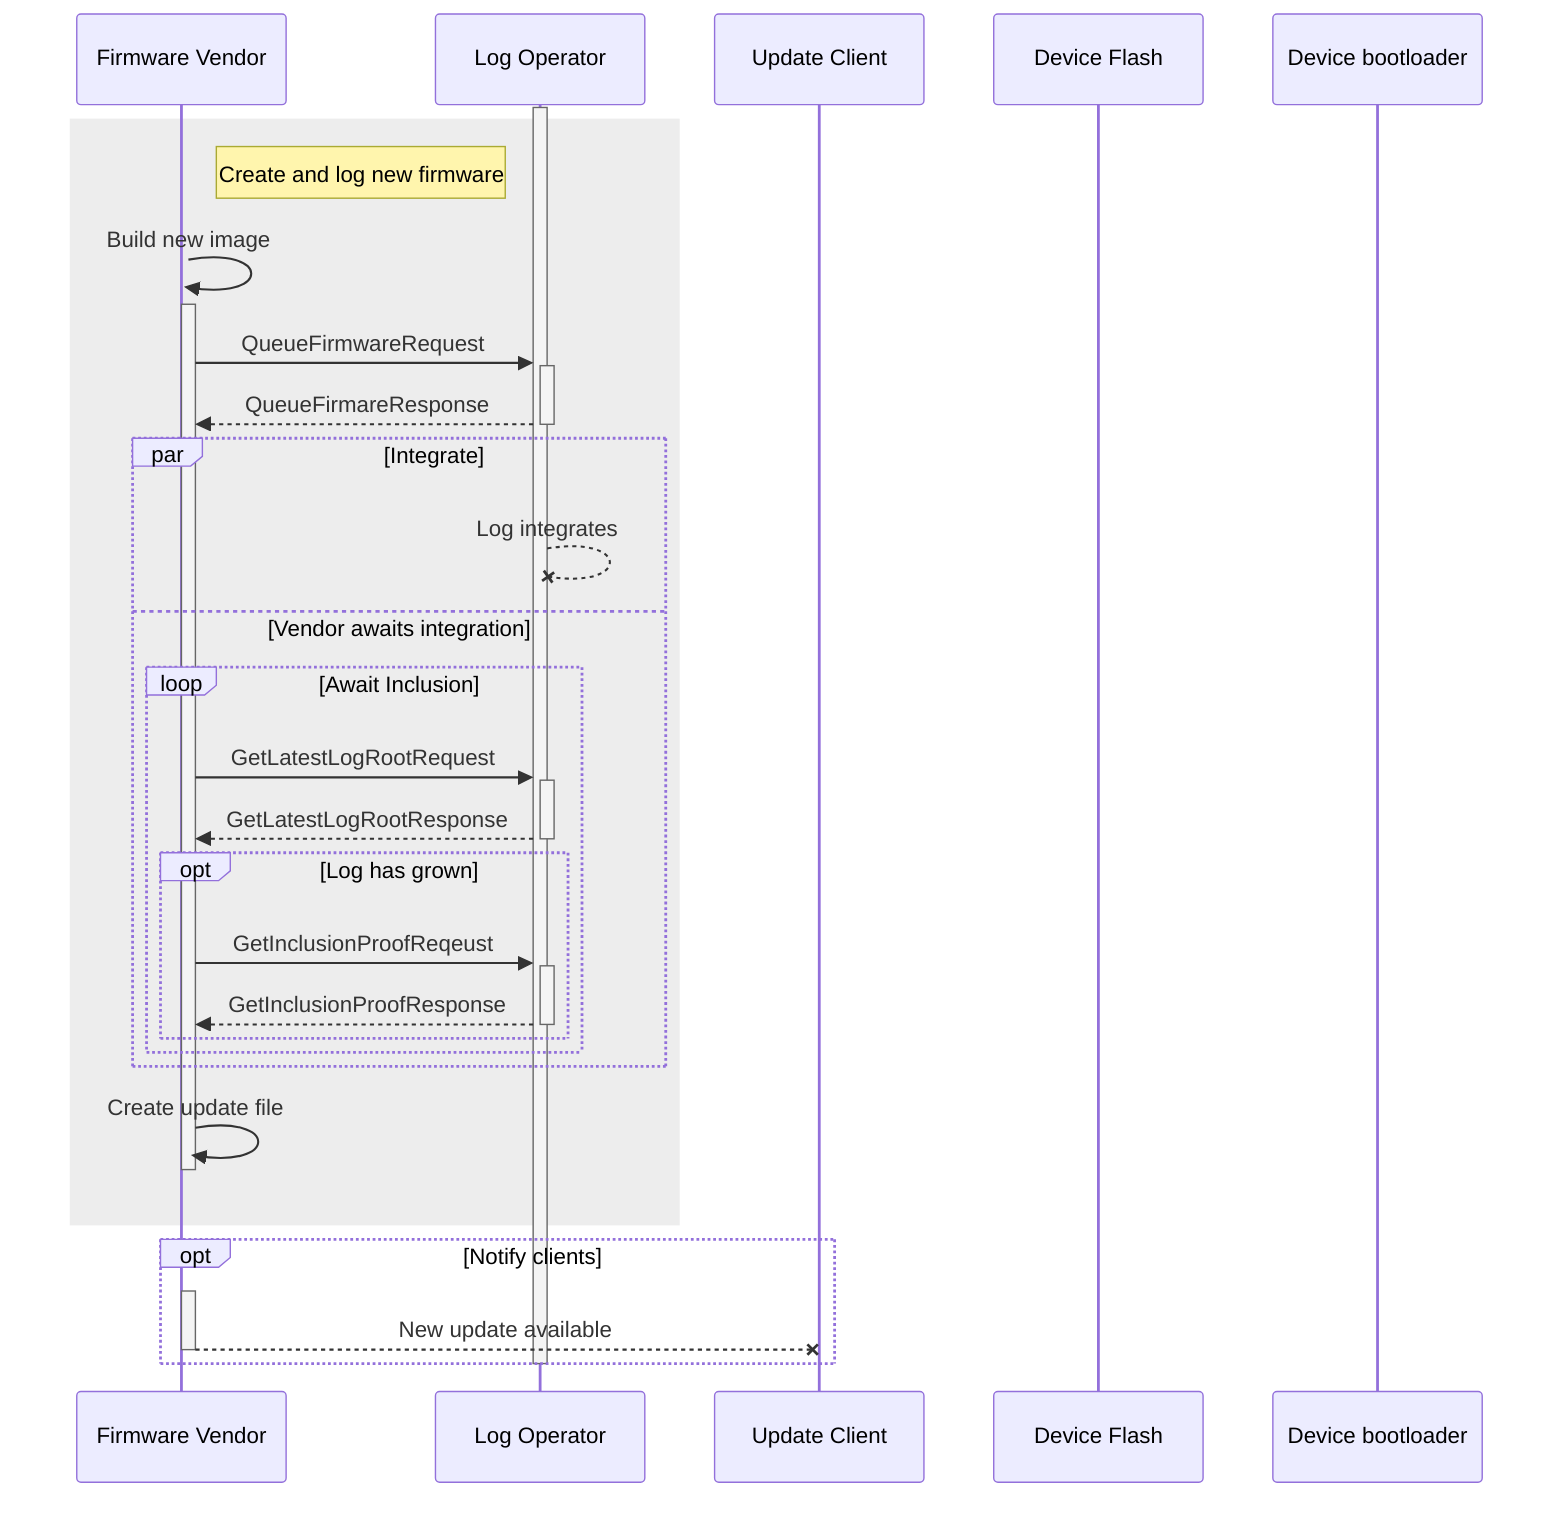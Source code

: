 sequenceDiagram
    participant vendor as Firmware Vendor
    participant log as Log Operator
    participant update as Update Client
    participant flash as Device Flash
    participant bootloader as Device bootloader

    activate log

    rect rgba(80,80,80,0.1)
        note right of vendor: Create and log new firmware
        activate vendor
        vendor ->>+ vendor: Build new image
        vendor ->>+ log: QueueFirmwareRequest
        log -->>- vendor: QueueFirmareResponse
        par Integrate
        log --X log: Log integrates
        and Vendor awaits integration
            loop Await Inclusion
                vendor ->>+ log: GetLatestLogRootRequest
                log -->>- vendor: GetLatestLogRootResponse
                opt Log has grown
                    vendor ->>+ log: GetInclusionProofReqeust
                    log -->>- vendor: GetInclusionProofResponse
                end
            end
        end
        vendor ->> vendor: Create update file
        deactivate vendor
    end

    opt Notify clients
        activate vendor
        vendor --X update: New update available
    deactivate vendor
    end

    deactivate log